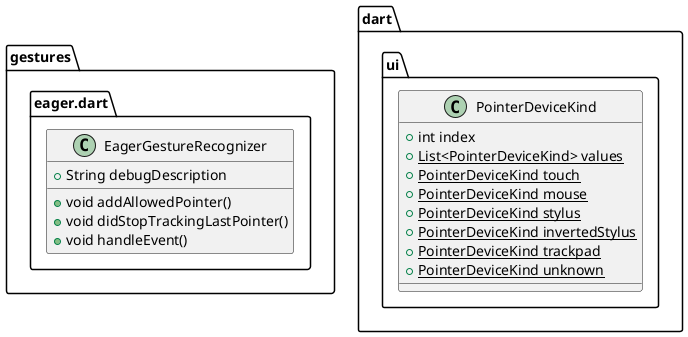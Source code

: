 @startuml
set namespaceSeparator ::

class "gestures::eager.dart::EagerGestureRecognizer" {
  +String debugDescription
  +void addAllowedPointer()
  +void didStopTrackingLastPointer()
  +void handleEvent()
}

class "dart::ui::PointerDeviceKind" {
  +int index
  {static} +List<PointerDeviceKind> values
  {static} +PointerDeviceKind touch
  {static} +PointerDeviceKind mouse
  {static} +PointerDeviceKind stylus
  {static} +PointerDeviceKind invertedStylus
  {static} +PointerDeviceKind trackpad
  {static} +PointerDeviceKind unknown
}


@enduml
